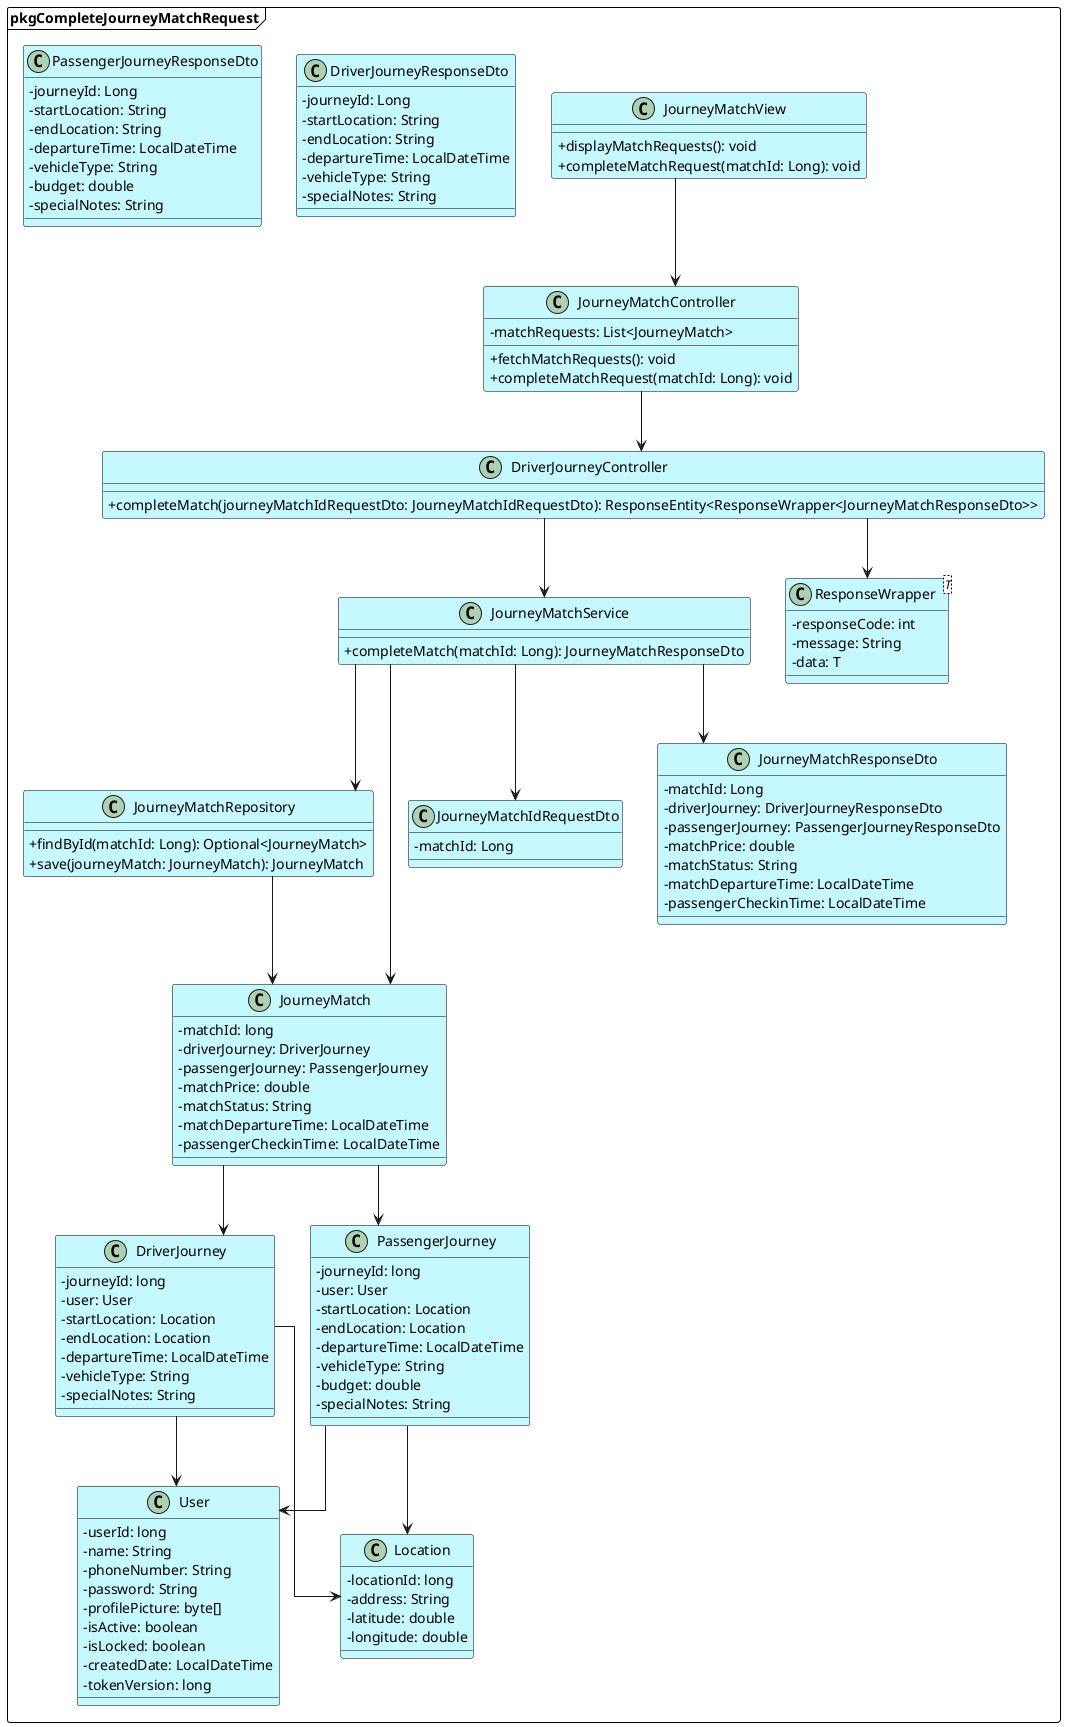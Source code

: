 @startuml CompleteJourneyMatchRequest
skinparam classAttributeIconSize 0
skinparam linetype ortho

skinparam BackgroundColor #ffffff
skinparam class {
    BackgroundColor #c6f8ff
    BorderColor #000000
}

skinparam package {
    BackgroundColor #ffffff
    BorderColor #000000
}

package pkgCompleteJourneyMatchRequest <<Frame>>{

   
        class JourneyMatchView {
            + displayMatchRequests(): void
            + completeMatchRequest(matchId: Long): void
        }

        class JourneyMatchController {
            - matchRequests: List<JourneyMatch>
            + fetchMatchRequests(): void
            + completeMatchRequest(matchId: Long): void
        }
   
        class DriverJourneyController {
            + completeMatch(journeyMatchIdRequestDto: JourneyMatchIdRequestDto): ResponseEntity<ResponseWrapper<JourneyMatchResponseDto>>
        }
   
        class JourneyMatchService {
            + completeMatch(matchId: Long): JourneyMatchResponseDto
        }

        class JourneyMatchRepository {
            + findById(matchId: Long): Optional<JourneyMatch>
            + save(journeyMatch: JourneyMatch): JourneyMatch
        }
   
        class JourneyMatchIdRequestDto {
            - matchId: Long
        }

        class JourneyMatchResponseDto {
            - matchId: Long
            - driverJourney: DriverJourneyResponseDto
            - passengerJourney: PassengerJourneyResponseDto
            - matchPrice: double
            - matchStatus: String
            - matchDepartureTime: LocalDateTime
            - passengerCheckinTime: LocalDateTime
        }

        class DriverJourneyResponseDto {
            - journeyId: Long
            - startLocation: String
            - endLocation: String
            - departureTime: LocalDateTime
            - vehicleType: String
            - specialNotes: String
        }

        class PassengerJourneyResponseDto {
            - journeyId: Long
            - startLocation: String
            - endLocation: String
            - departureTime: LocalDateTime
            - vehicleType: String
            - budget: double
            - specialNotes: String
        }

        class ResponseWrapper<T> {
            - responseCode: int
            - message: String
            - data: T
        }
    
        class JourneyMatch {
            - matchId: long
            - driverJourney: DriverJourney
            - passengerJourney: PassengerJourney
            - matchPrice: double
            - matchStatus: String
            - matchDepartureTime: LocalDateTime
            - passengerCheckinTime: LocalDateTime
        }

        class DriverJourney {
            - journeyId: long
            - user: User
            - startLocation: Location
            - endLocation: Location
            - departureTime: LocalDateTime
            - vehicleType: String
            - specialNotes: String
        }

        class PassengerJourney {
            - journeyId: long
            - user: User
            - startLocation: Location
            - endLocation: Location
            - departureTime: LocalDateTime
            - vehicleType: String
            - budget: double
            - specialNotes: String
        }

        class User {
            - userId: long
            - name: String
            - phoneNumber: String
            - password: String
            - profilePicture: byte[]
            - isActive: boolean
            - isLocked: boolean
            - createdDate: LocalDateTime
            - tokenVersion: long
        }

        class Location {
            - locationId: long
            - address: String
            - latitude: double
            - longitude: double
        }
    

    JourneyMatchView --> JourneyMatchController
    JourneyMatchController --> DriverJourneyController
    DriverJourneyController --> JourneyMatchService
    JourneyMatchService --> JourneyMatchRepository
    JourneyMatchService --> JourneyMatchIdRequestDto
    JourneyMatchService --> JourneyMatchResponseDto
    DriverJourneyController --> ResponseWrapper
    JourneyMatchService --> JourneyMatch
    JourneyMatchRepository --> JourneyMatch
    JourneyMatch --> DriverJourney
    JourneyMatch --> PassengerJourney
    DriverJourney --> User
    DriverJourney --> Location
    PassengerJourney --> User
    PassengerJourney --> Location

}

@enduml